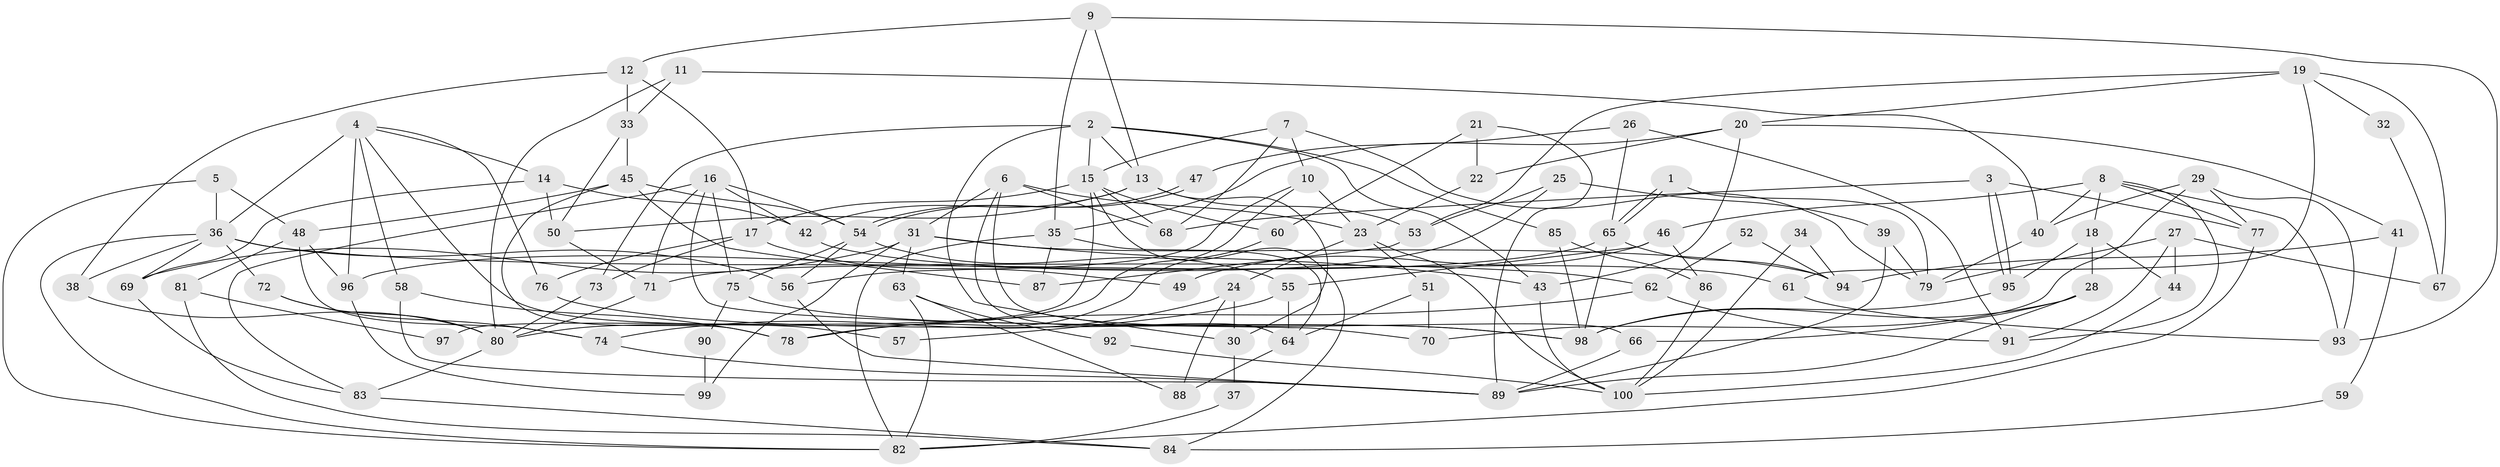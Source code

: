 // Generated by graph-tools (version 1.1) at 2025/26/03/09/25 03:26:17]
// undirected, 100 vertices, 200 edges
graph export_dot {
graph [start="1"]
  node [color=gray90,style=filled];
  1;
  2;
  3;
  4;
  5;
  6;
  7;
  8;
  9;
  10;
  11;
  12;
  13;
  14;
  15;
  16;
  17;
  18;
  19;
  20;
  21;
  22;
  23;
  24;
  25;
  26;
  27;
  28;
  29;
  30;
  31;
  32;
  33;
  34;
  35;
  36;
  37;
  38;
  39;
  40;
  41;
  42;
  43;
  44;
  45;
  46;
  47;
  48;
  49;
  50;
  51;
  52;
  53;
  54;
  55;
  56;
  57;
  58;
  59;
  60;
  61;
  62;
  63;
  64;
  65;
  66;
  67;
  68;
  69;
  70;
  71;
  72;
  73;
  74;
  75;
  76;
  77;
  78;
  79;
  80;
  81;
  82;
  83;
  84;
  85;
  86;
  87;
  88;
  89;
  90;
  91;
  92;
  93;
  94;
  95;
  96;
  97;
  98;
  99;
  100;
  1 -- 65;
  1 -- 65;
  1 -- 79;
  2 -- 13;
  2 -- 43;
  2 -- 15;
  2 -- 30;
  2 -- 73;
  2 -- 85;
  3 -- 95;
  3 -- 95;
  3 -- 77;
  3 -- 68;
  4 -- 36;
  4 -- 58;
  4 -- 14;
  4 -- 57;
  4 -- 76;
  4 -- 96;
  5 -- 36;
  5 -- 48;
  5 -- 82;
  6 -- 64;
  6 -- 68;
  6 -- 23;
  6 -- 31;
  6 -- 66;
  7 -- 15;
  7 -- 68;
  7 -- 10;
  7 -- 79;
  8 -- 46;
  8 -- 77;
  8 -- 18;
  8 -- 40;
  8 -- 91;
  8 -- 93;
  9 -- 13;
  9 -- 93;
  9 -- 12;
  9 -- 35;
  10 -- 23;
  10 -- 56;
  10 -- 80;
  11 -- 33;
  11 -- 80;
  11 -- 40;
  12 -- 17;
  12 -- 33;
  12 -- 38;
  13 -- 30;
  13 -- 50;
  13 -- 42;
  13 -- 53;
  14 -- 42;
  14 -- 50;
  14 -- 69;
  15 -- 17;
  15 -- 60;
  15 -- 68;
  15 -- 84;
  15 -- 97;
  16 -- 75;
  16 -- 54;
  16 -- 42;
  16 -- 70;
  16 -- 71;
  16 -- 83;
  17 -- 76;
  17 -- 73;
  17 -- 49;
  18 -- 28;
  18 -- 44;
  18 -- 95;
  19 -- 20;
  19 -- 53;
  19 -- 32;
  19 -- 61;
  19 -- 67;
  20 -- 43;
  20 -- 35;
  20 -- 22;
  20 -- 41;
  21 -- 89;
  21 -- 22;
  21 -- 60;
  22 -- 23;
  23 -- 24;
  23 -- 51;
  23 -- 100;
  24 -- 88;
  24 -- 74;
  24 -- 30;
  25 -- 53;
  25 -- 39;
  25 -- 96;
  26 -- 91;
  26 -- 65;
  26 -- 47;
  27 -- 79;
  27 -- 91;
  27 -- 44;
  27 -- 67;
  28 -- 66;
  28 -- 98;
  28 -- 89;
  29 -- 40;
  29 -- 93;
  29 -- 70;
  29 -- 77;
  30 -- 37;
  31 -- 69;
  31 -- 43;
  31 -- 63;
  31 -- 94;
  31 -- 99;
  32 -- 67;
  33 -- 50;
  33 -- 45;
  34 -- 100;
  34 -- 94;
  35 -- 82;
  35 -- 64;
  35 -- 87;
  36 -- 56;
  36 -- 38;
  36 -- 62;
  36 -- 69;
  36 -- 72;
  36 -- 82;
  37 -- 82;
  38 -- 80;
  39 -- 79;
  39 -- 89;
  40 -- 79;
  41 -- 94;
  41 -- 59;
  42 -- 61;
  43 -- 100;
  44 -- 100;
  45 -- 48;
  45 -- 54;
  45 -- 78;
  45 -- 87;
  46 -- 55;
  46 -- 86;
  46 -- 49;
  47 -- 54;
  47 -- 54;
  48 -- 96;
  48 -- 74;
  48 -- 81;
  50 -- 71;
  51 -- 70;
  51 -- 64;
  52 -- 94;
  52 -- 62;
  53 -- 87;
  54 -- 55;
  54 -- 56;
  54 -- 75;
  55 -- 64;
  55 -- 57;
  56 -- 89;
  58 -- 78;
  58 -- 89;
  59 -- 84;
  60 -- 78;
  61 -- 93;
  62 -- 78;
  62 -- 91;
  63 -- 82;
  63 -- 88;
  63 -- 92;
  64 -- 88;
  65 -- 71;
  65 -- 94;
  65 -- 98;
  66 -- 89;
  69 -- 83;
  71 -- 80;
  72 -- 80;
  72 -- 74;
  73 -- 80;
  74 -- 89;
  75 -- 98;
  75 -- 90;
  76 -- 98;
  77 -- 82;
  80 -- 83;
  81 -- 84;
  81 -- 97;
  83 -- 84;
  85 -- 98;
  85 -- 86;
  86 -- 100;
  90 -- 99;
  92 -- 100;
  95 -- 98;
  96 -- 99;
}
